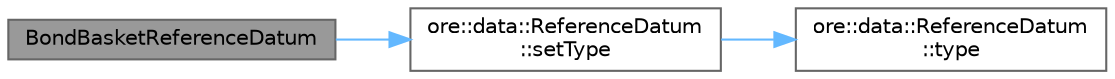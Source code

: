 digraph "BondBasketReferenceDatum"
{
 // INTERACTIVE_SVG=YES
 // LATEX_PDF_SIZE
  bgcolor="transparent";
  edge [fontname=Helvetica,fontsize=10,labelfontname=Helvetica,labelfontsize=10];
  node [fontname=Helvetica,fontsize=10,shape=box,height=0.2,width=0.4];
  rankdir="LR";
  Node1 [label="BondBasketReferenceDatum",height=0.2,width=0.4,color="gray40", fillcolor="grey60", style="filled", fontcolor="black",tooltip=" "];
  Node1 -> Node2 [color="steelblue1",style="solid"];
  Node2 [label="ore::data::ReferenceDatum\l::setType",height=0.2,width=0.4,color="grey40", fillcolor="white", style="filled",URL="$classore_1_1data_1_1_reference_datum.html#aafc7b3e0e653e15f2434a4e7d15cc7cf",tooltip="setters"];
  Node2 -> Node3 [color="steelblue1",style="solid"];
  Node3 [label="ore::data::ReferenceDatum\l::type",height=0.2,width=0.4,color="grey40", fillcolor="white", style="filled",URL="$classore_1_1data_1_1_reference_datum.html#a4acb75b8abcd83a41915c116edbd003c",tooltip="getters"];
}
